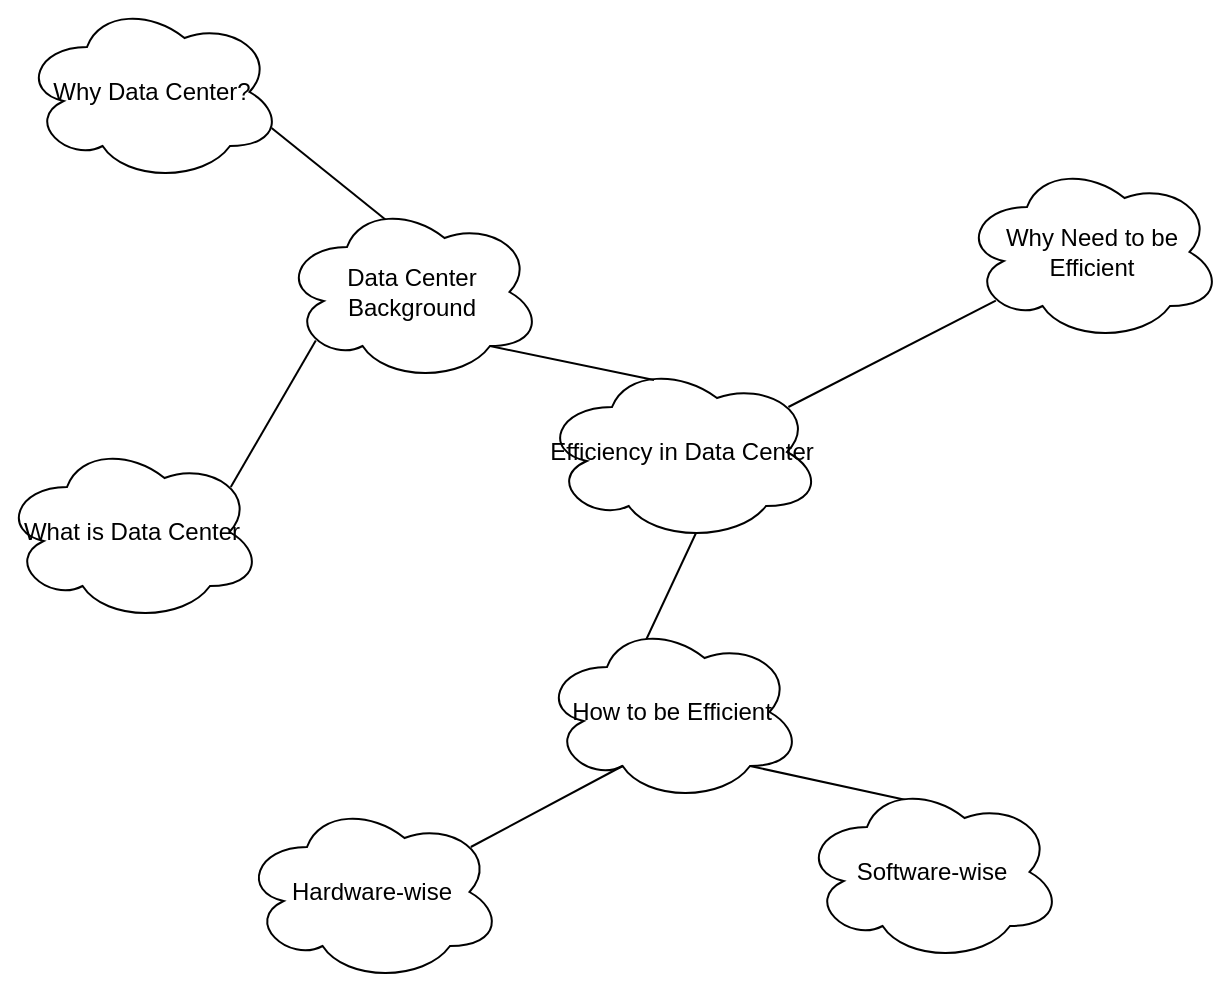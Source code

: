 <mxfile version="20.3.3" type="github">
  <diagram id="yGUePve3LyZ9lNP7aoEG" name="Page-1">
    <mxGraphModel dx="1240" dy="643" grid="1" gridSize="10" guides="1" tooltips="1" connect="1" arrows="1" fold="1" page="1" pageScale="1" pageWidth="850" pageHeight="1100" math="0" shadow="0">
      <root>
        <mxCell id="0" />
        <mxCell id="1" parent="0" />
        <mxCell id="JGI3EJExkzMw1qFOoNcI-8" style="rounded=0;orthogonalLoop=1;jettySize=auto;html=1;exitX=0.55;exitY=0.95;exitDx=0;exitDy=0;exitPerimeter=0;entryX=0.4;entryY=0.1;entryDx=0;entryDy=0;entryPerimeter=0;endArrow=none;endFill=0;" edge="1" parent="1" source="JGI3EJExkzMw1qFOoNcI-1" target="JGI3EJExkzMw1qFOoNcI-4">
          <mxGeometry relative="1" as="geometry" />
        </mxCell>
        <mxCell id="JGI3EJExkzMw1qFOoNcI-1" value="Efficiency in Data Center" style="ellipse;shape=cloud;whiteSpace=wrap;html=1;" vertex="1" parent="1">
          <mxGeometry x="380" y="200" width="140" height="90" as="geometry" />
        </mxCell>
        <mxCell id="JGI3EJExkzMw1qFOoNcI-9" style="edgeStyle=none;rounded=0;orthogonalLoop=1;jettySize=auto;html=1;exitX=0.4;exitY=0.1;exitDx=0;exitDy=0;exitPerimeter=0;entryX=0.96;entryY=0.7;entryDx=0;entryDy=0;entryPerimeter=0;endArrow=none;endFill=0;" edge="1" parent="1" source="JGI3EJExkzMw1qFOoNcI-2" target="JGI3EJExkzMw1qFOoNcI-5">
          <mxGeometry relative="1" as="geometry" />
        </mxCell>
        <mxCell id="JGI3EJExkzMw1qFOoNcI-2" value="Data Center Background" style="ellipse;shape=cloud;whiteSpace=wrap;html=1;" vertex="1" parent="1">
          <mxGeometry x="250" y="120" width="130" height="90" as="geometry" />
        </mxCell>
        <mxCell id="JGI3EJExkzMw1qFOoNcI-7" style="rounded=0;orthogonalLoop=1;jettySize=auto;html=1;exitX=0.13;exitY=0.77;exitDx=0;exitDy=0;exitPerimeter=0;entryX=0.88;entryY=0.25;entryDx=0;entryDy=0;entryPerimeter=0;endArrow=none;endFill=0;" edge="1" parent="1" source="JGI3EJExkzMw1qFOoNcI-3" target="JGI3EJExkzMw1qFOoNcI-1">
          <mxGeometry relative="1" as="geometry" />
        </mxCell>
        <mxCell id="JGI3EJExkzMw1qFOoNcI-3" value="Why Need to be Efficient" style="ellipse;shape=cloud;whiteSpace=wrap;html=1;" vertex="1" parent="1">
          <mxGeometry x="590" y="100" width="130" height="90" as="geometry" />
        </mxCell>
        <mxCell id="JGI3EJExkzMw1qFOoNcI-13" style="edgeStyle=none;rounded=0;orthogonalLoop=1;jettySize=auto;html=1;exitX=0.8;exitY=0.8;exitDx=0;exitDy=0;exitPerimeter=0;entryX=0.4;entryY=0.1;entryDx=0;entryDy=0;entryPerimeter=0;endArrow=none;endFill=0;" edge="1" parent="1" source="JGI3EJExkzMw1qFOoNcI-4" target="JGI3EJExkzMw1qFOoNcI-11">
          <mxGeometry relative="1" as="geometry" />
        </mxCell>
        <mxCell id="JGI3EJExkzMw1qFOoNcI-4" value="How to be Efficient" style="ellipse;shape=cloud;whiteSpace=wrap;html=1;" vertex="1" parent="1">
          <mxGeometry x="380" y="330" width="130" height="90" as="geometry" />
        </mxCell>
        <mxCell id="JGI3EJExkzMw1qFOoNcI-5" value="Why Data Center?" style="ellipse;shape=cloud;whiteSpace=wrap;html=1;" vertex="1" parent="1">
          <mxGeometry x="120" y="20" width="130" height="90" as="geometry" />
        </mxCell>
        <mxCell id="JGI3EJExkzMw1qFOoNcI-6" value="" style="endArrow=none;html=1;rounded=0;exitX=0.8;exitY=0.8;exitDx=0;exitDy=0;exitPerimeter=0;entryX=0.4;entryY=0.1;entryDx=0;entryDy=0;entryPerimeter=0;" edge="1" parent="1" source="JGI3EJExkzMw1qFOoNcI-2" target="JGI3EJExkzMw1qFOoNcI-1">
          <mxGeometry width="50" height="50" relative="1" as="geometry">
            <mxPoint x="410" y="260" as="sourcePoint" />
            <mxPoint x="460" y="210" as="targetPoint" />
          </mxGeometry>
        </mxCell>
        <mxCell id="JGI3EJExkzMw1qFOoNcI-12" style="edgeStyle=none;rounded=0;orthogonalLoop=1;jettySize=auto;html=1;exitX=0.88;exitY=0.25;exitDx=0;exitDy=0;exitPerimeter=0;entryX=0.31;entryY=0.8;entryDx=0;entryDy=0;entryPerimeter=0;endArrow=none;endFill=0;" edge="1" parent="1" source="JGI3EJExkzMw1qFOoNcI-10" target="JGI3EJExkzMw1qFOoNcI-4">
          <mxGeometry relative="1" as="geometry" />
        </mxCell>
        <mxCell id="JGI3EJExkzMw1qFOoNcI-10" value="Hardware-wise" style="ellipse;shape=cloud;whiteSpace=wrap;html=1;" vertex="1" parent="1">
          <mxGeometry x="230" y="420" width="130" height="90" as="geometry" />
        </mxCell>
        <mxCell id="JGI3EJExkzMw1qFOoNcI-11" value="Software-wise" style="ellipse;shape=cloud;whiteSpace=wrap;html=1;" vertex="1" parent="1">
          <mxGeometry x="510" y="410" width="130" height="90" as="geometry" />
        </mxCell>
        <mxCell id="JGI3EJExkzMw1qFOoNcI-15" style="edgeStyle=none;rounded=0;orthogonalLoop=1;jettySize=auto;html=1;exitX=0.88;exitY=0.25;exitDx=0;exitDy=0;exitPerimeter=0;entryX=0.13;entryY=0.77;entryDx=0;entryDy=0;entryPerimeter=0;endArrow=none;endFill=0;" edge="1" parent="1" source="JGI3EJExkzMw1qFOoNcI-14" target="JGI3EJExkzMw1qFOoNcI-2">
          <mxGeometry relative="1" as="geometry" />
        </mxCell>
        <mxCell id="JGI3EJExkzMw1qFOoNcI-14" value="What is Data Center" style="ellipse;shape=cloud;whiteSpace=wrap;html=1;" vertex="1" parent="1">
          <mxGeometry x="110" y="240" width="130" height="90" as="geometry" />
        </mxCell>
      </root>
    </mxGraphModel>
  </diagram>
</mxfile>
